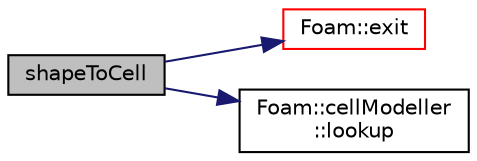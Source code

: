digraph "shapeToCell"
{
  bgcolor="transparent";
  edge [fontname="Helvetica",fontsize="10",labelfontname="Helvetica",labelfontsize="10"];
  node [fontname="Helvetica",fontsize="10",shape=record];
  rankdir="LR";
  Node106 [label="shapeToCell",height=0.2,width=0.4,color="black", fillcolor="grey75", style="filled", fontcolor="black"];
  Node106 -> Node107 [color="midnightblue",fontsize="10",style="solid",fontname="Helvetica"];
  Node107 [label="Foam::exit",height=0.2,width=0.4,color="red",URL="$a21851.html#a06ca7250d8e89caf05243ec094843642"];
  Node106 -> Node156 [color="midnightblue",fontsize="10",style="solid",fontname="Helvetica"];
  Node156 [label="Foam::cellModeller\l::lookup",height=0.2,width=0.4,color="black",URL="$a28353.html#a30ec02a02fa2b4111091919a88f51242",tooltip="Look up a model by name and return a pointer to the model or nullptr. "];
}
